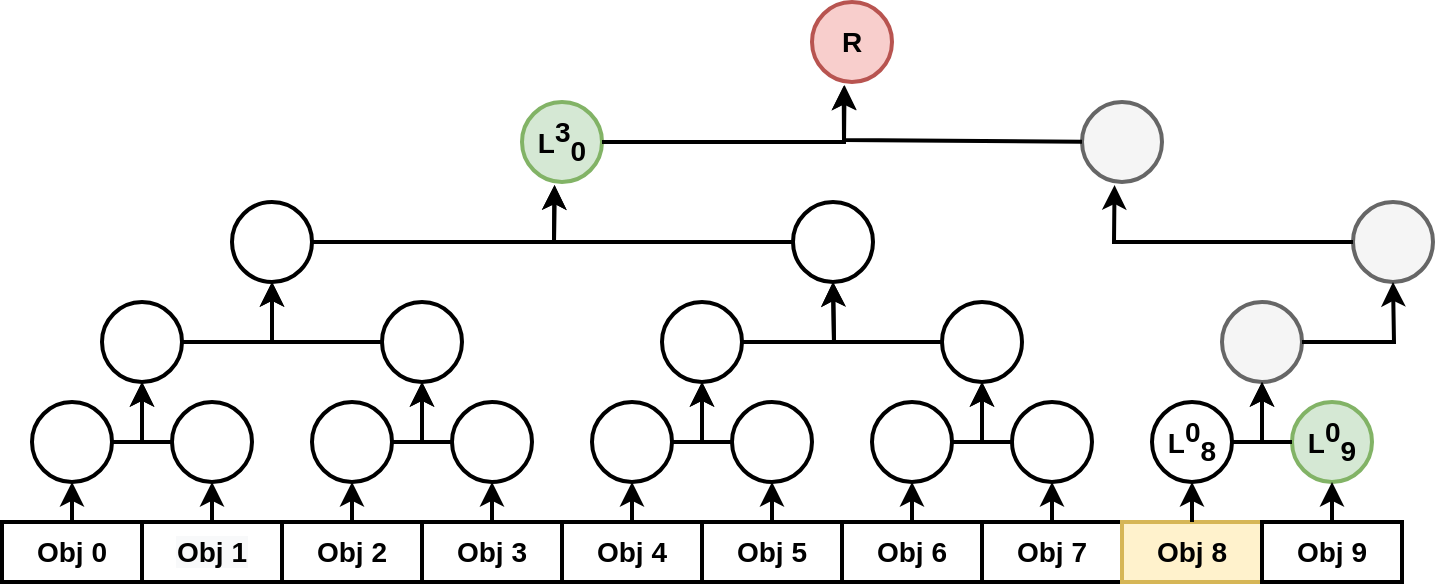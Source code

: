 <mxfile version="13.7.9"><diagram id="GzOgYw2bMC3IP-vDRVvN" name="Page-1"><mxGraphModel dx="1408" dy="720" grid="1" gridSize="10" guides="1" tooltips="1" connect="1" arrows="1" fold="1" page="1" pageScale="1" pageWidth="850" pageHeight="1100" math="0" shadow="0"><root><mxCell id="0"/><mxCell id="1" parent="0"/><mxCell id="Sn6Dn7UEEi_L516iYcXH-387" value="Obj 0" style="rounded=0;whiteSpace=wrap;html=1;fontSize=14;fontStyle=1;strokeWidth=2;" vertex="1" parent="1"><mxGeometry x="67" y="520" width="70" height="30" as="geometry"/></mxCell><mxCell id="Sn6Dn7UEEi_L516iYcXH-388" value="&lt;span style=&quot;color: rgb(0, 0, 0); font-family: helvetica; font-size: 14px; font-style: normal; letter-spacing: normal; text-align: center; text-indent: 0px; text-transform: none; word-spacing: 0px; background-color: rgb(248, 249, 250); display: inline; float: none;&quot;&gt;Obj 1&lt;/span&gt;" style="rounded=0;whiteSpace=wrap;html=1;fontSize=14;fontStyle=1;strokeWidth=2;" vertex="1" parent="1"><mxGeometry x="137" y="520" width="70" height="30" as="geometry"/></mxCell><mxCell id="Sn6Dn7UEEi_L516iYcXH-389" value="" style="ellipse;whiteSpace=wrap;html=1;aspect=fixed;fontSize=14;fontStyle=1;strokeWidth=2;" vertex="1" parent="1"><mxGeometry x="82" y="460" width="40" height="40" as="geometry"/></mxCell><mxCell id="Sn6Dn7UEEi_L516iYcXH-390" value="" style="ellipse;whiteSpace=wrap;html=1;aspect=fixed;fontSize=14;fontStyle=1;strokeWidth=2;" vertex="1" parent="1"><mxGeometry x="152" y="460" width="40" height="40" as="geometry"/></mxCell><mxCell id="Sn6Dn7UEEi_L516iYcXH-391" value="" style="ellipse;whiteSpace=wrap;html=1;aspect=fixed;fontSize=14;fontStyle=1;strokeWidth=2;" vertex="1" parent="1"><mxGeometry x="117" y="410" width="40" height="40" as="geometry"/></mxCell><mxCell id="Sn6Dn7UEEi_L516iYcXH-392" value="" style="endArrow=classic;html=1;entryX=0.5;entryY=1;entryDx=0;entryDy=0;exitX=0.5;exitY=0;exitDx=0;exitDy=0;fontSize=14;fontStyle=1;strokeWidth=2;" edge="1" parent="1" source="Sn6Dn7UEEi_L516iYcXH-387" target="Sn6Dn7UEEi_L516iYcXH-389"><mxGeometry width="50" height="50" relative="1" as="geometry"><mxPoint x="132" y="520" as="sourcePoint"/><mxPoint x="142" y="490" as="targetPoint"/></mxGeometry></mxCell><mxCell id="Sn6Dn7UEEi_L516iYcXH-393" value="" style="endArrow=classic;html=1;entryX=0.5;entryY=1;entryDx=0;entryDy=0;exitX=0.5;exitY=0;exitDx=0;exitDy=0;fontSize=14;fontStyle=1;strokeWidth=2;" edge="1" parent="1" source="Sn6Dn7UEEi_L516iYcXH-388" target="Sn6Dn7UEEi_L516iYcXH-390"><mxGeometry width="50" height="50" relative="1" as="geometry"><mxPoint x="277" y="520" as="sourcePoint"/><mxPoint x="277.023" y="480" as="targetPoint"/></mxGeometry></mxCell><mxCell id="Sn6Dn7UEEi_L516iYcXH-394" value="" style="endArrow=classic;html=1;entryX=0.5;entryY=1;entryDx=0;entryDy=0;rounded=0;fontSize=14;fontStyle=1;strokeWidth=2;" edge="1" parent="1" source="Sn6Dn7UEEi_L516iYcXH-389" target="Sn6Dn7UEEi_L516iYcXH-391"><mxGeometry width="50" height="50" relative="1" as="geometry"><mxPoint x="67" y="640" as="sourcePoint"/><mxPoint x="117" y="590" as="targetPoint"/><Array as="points"><mxPoint x="137" y="480"/></Array></mxGeometry></mxCell><mxCell id="Sn6Dn7UEEi_L516iYcXH-395" value="" style="endArrow=classic;html=1;rounded=0;exitX=0;exitY=0.5;exitDx=0;exitDy=0;entryX=0.5;entryY=1;entryDx=0;entryDy=0;fontSize=14;fontStyle=1;strokeWidth=2;" edge="1" parent="1" source="Sn6Dn7UEEi_L516iYcXH-390" target="Sn6Dn7UEEi_L516iYcXH-391"><mxGeometry width="50" height="50" relative="1" as="geometry"><mxPoint x="171.998" y="485.309" as="sourcePoint"/><mxPoint x="197" y="390" as="targetPoint"/><Array as="points"><mxPoint x="137" y="480"/></Array></mxGeometry></mxCell><mxCell id="Sn6Dn7UEEi_L516iYcXH-396" value="Obj 2" style="rounded=0;whiteSpace=wrap;html=1;fontSize=14;fontStyle=1;strokeWidth=2;" vertex="1" parent="1"><mxGeometry x="207" y="520" width="70" height="30" as="geometry"/></mxCell><mxCell id="Sn6Dn7UEEi_L516iYcXH-397" value="Obj 3" style="rounded=0;whiteSpace=wrap;html=1;fontSize=14;fontStyle=1;strokeWidth=2;" vertex="1" parent="1"><mxGeometry x="277" y="520" width="70" height="30" as="geometry"/></mxCell><mxCell id="Sn6Dn7UEEi_L516iYcXH-398" value="" style="ellipse;whiteSpace=wrap;html=1;aspect=fixed;fontSize=14;fontStyle=1;strokeWidth=2;" vertex="1" parent="1"><mxGeometry x="222" y="460" width="40" height="40" as="geometry"/></mxCell><mxCell id="Sn6Dn7UEEi_L516iYcXH-399" value="" style="ellipse;whiteSpace=wrap;html=1;aspect=fixed;fontSize=14;fontStyle=1;strokeWidth=2;" vertex="1" parent="1"><mxGeometry x="292" y="460" width="40" height="40" as="geometry"/></mxCell><mxCell id="Sn6Dn7UEEi_L516iYcXH-400" value="" style="ellipse;whiteSpace=wrap;html=1;aspect=fixed;fontSize=14;fontStyle=1;strokeWidth=2;" vertex="1" parent="1"><mxGeometry x="257" y="410" width="40" height="40" as="geometry"/></mxCell><mxCell id="Sn6Dn7UEEi_L516iYcXH-401" value="" style="endArrow=classic;html=1;entryX=0.5;entryY=1;entryDx=0;entryDy=0;exitX=0.5;exitY=0;exitDx=0;exitDy=0;fontSize=14;fontStyle=1;strokeWidth=2;" edge="1" parent="1" source="Sn6Dn7UEEi_L516iYcXH-396" target="Sn6Dn7UEEi_L516iYcXH-398"><mxGeometry width="50" height="50" relative="1" as="geometry"><mxPoint x="272" y="520" as="sourcePoint"/><mxPoint x="282" y="490" as="targetPoint"/></mxGeometry></mxCell><mxCell id="Sn6Dn7UEEi_L516iYcXH-402" value="" style="endArrow=classic;html=1;entryX=0.5;entryY=1;entryDx=0;entryDy=0;exitX=0.5;exitY=0;exitDx=0;exitDy=0;fontSize=14;fontStyle=1;strokeWidth=2;" edge="1" parent="1" source="Sn6Dn7UEEi_L516iYcXH-397" target="Sn6Dn7UEEi_L516iYcXH-399"><mxGeometry width="50" height="50" relative="1" as="geometry"><mxPoint x="417" y="520" as="sourcePoint"/><mxPoint x="417.023" y="480" as="targetPoint"/></mxGeometry></mxCell><mxCell id="Sn6Dn7UEEi_L516iYcXH-403" value="" style="endArrow=classic;html=1;entryX=0.5;entryY=1;entryDx=0;entryDy=0;rounded=0;fontSize=14;fontStyle=1;strokeWidth=2;" edge="1" parent="1" source="Sn6Dn7UEEi_L516iYcXH-398" target="Sn6Dn7UEEi_L516iYcXH-400"><mxGeometry width="50" height="50" relative="1" as="geometry"><mxPoint x="207" y="640" as="sourcePoint"/><mxPoint x="257" y="590" as="targetPoint"/><Array as="points"><mxPoint x="277" y="480"/></Array></mxGeometry></mxCell><mxCell id="Sn6Dn7UEEi_L516iYcXH-404" value="" style="endArrow=classic;html=1;rounded=0;exitX=0;exitY=0.5;exitDx=0;exitDy=0;entryX=0.5;entryY=1;entryDx=0;entryDy=0;fontSize=14;fontStyle=1;strokeWidth=2;" edge="1" parent="1" source="Sn6Dn7UEEi_L516iYcXH-399" target="Sn6Dn7UEEi_L516iYcXH-400"><mxGeometry width="50" height="50" relative="1" as="geometry"><mxPoint x="311.998" y="485.309" as="sourcePoint"/><mxPoint x="337" y="390" as="targetPoint"/><Array as="points"><mxPoint x="277" y="480"/></Array></mxGeometry></mxCell><mxCell id="Sn6Dn7UEEi_L516iYcXH-405" value="Obj 4" style="rounded=0;whiteSpace=wrap;html=1;fontSize=14;fontStyle=1;strokeWidth=2;" vertex="1" parent="1"><mxGeometry x="347" y="520" width="70" height="30" as="geometry"/></mxCell><mxCell id="Sn6Dn7UEEi_L516iYcXH-406" value="Obj 5" style="rounded=0;whiteSpace=wrap;html=1;fontSize=14;fontStyle=1;strokeWidth=2;" vertex="1" parent="1"><mxGeometry x="417" y="520" width="70" height="30" as="geometry"/></mxCell><mxCell id="Sn6Dn7UEEi_L516iYcXH-407" value="" style="ellipse;whiteSpace=wrap;html=1;aspect=fixed;fontSize=14;fontStyle=1;strokeWidth=2;" vertex="1" parent="1"><mxGeometry x="362" y="460" width="40" height="40" as="geometry"/></mxCell><mxCell id="Sn6Dn7UEEi_L516iYcXH-408" value="" style="ellipse;whiteSpace=wrap;html=1;aspect=fixed;fontSize=14;fontStyle=1;strokeWidth=2;" vertex="1" parent="1"><mxGeometry x="432" y="460" width="40" height="40" as="geometry"/></mxCell><mxCell id="Sn6Dn7UEEi_L516iYcXH-409" value="" style="ellipse;whiteSpace=wrap;html=1;aspect=fixed;fontSize=14;fontStyle=1;strokeWidth=2;" vertex="1" parent="1"><mxGeometry x="397" y="410" width="40" height="40" as="geometry"/></mxCell><mxCell id="Sn6Dn7UEEi_L516iYcXH-410" value="" style="endArrow=classic;html=1;entryX=0.5;entryY=1;entryDx=0;entryDy=0;exitX=0.5;exitY=0;exitDx=0;exitDy=0;fontSize=14;fontStyle=1;strokeWidth=2;" edge="1" parent="1" source="Sn6Dn7UEEi_L516iYcXH-405" target="Sn6Dn7UEEi_L516iYcXH-407"><mxGeometry width="50" height="50" relative="1" as="geometry"><mxPoint x="412" y="520" as="sourcePoint"/><mxPoint x="422" y="490" as="targetPoint"/></mxGeometry></mxCell><mxCell id="Sn6Dn7UEEi_L516iYcXH-411" value="" style="endArrow=classic;html=1;entryX=0.5;entryY=1;entryDx=0;entryDy=0;exitX=0.5;exitY=0;exitDx=0;exitDy=0;fontSize=14;fontStyle=1;strokeWidth=2;" edge="1" parent="1" source="Sn6Dn7UEEi_L516iYcXH-406" target="Sn6Dn7UEEi_L516iYcXH-408"><mxGeometry width="50" height="50" relative="1" as="geometry"><mxPoint x="557" y="520" as="sourcePoint"/><mxPoint x="557.023" y="480" as="targetPoint"/></mxGeometry></mxCell><mxCell id="Sn6Dn7UEEi_L516iYcXH-412" value="" style="endArrow=classic;html=1;entryX=0.5;entryY=1;entryDx=0;entryDy=0;rounded=0;fontSize=14;fontStyle=1;strokeWidth=2;" edge="1" parent="1" source="Sn6Dn7UEEi_L516iYcXH-407" target="Sn6Dn7UEEi_L516iYcXH-409"><mxGeometry width="50" height="50" relative="1" as="geometry"><mxPoint x="347" y="640" as="sourcePoint"/><mxPoint x="397" y="590" as="targetPoint"/><Array as="points"><mxPoint x="417" y="480"/></Array></mxGeometry></mxCell><mxCell id="Sn6Dn7UEEi_L516iYcXH-413" value="" style="endArrow=classic;html=1;rounded=0;exitX=0;exitY=0.5;exitDx=0;exitDy=0;entryX=0.5;entryY=1;entryDx=0;entryDy=0;fontSize=14;fontStyle=1;strokeWidth=2;" edge="1" parent="1" source="Sn6Dn7UEEi_L516iYcXH-408" target="Sn6Dn7UEEi_L516iYcXH-409"><mxGeometry width="50" height="50" relative="1" as="geometry"><mxPoint x="451.998" y="485.309" as="sourcePoint"/><mxPoint x="477" y="390" as="targetPoint"/><Array as="points"><mxPoint x="417" y="480"/></Array></mxGeometry></mxCell><mxCell id="Sn6Dn7UEEi_L516iYcXH-414" value="Obj 6" style="rounded=0;whiteSpace=wrap;html=1;fontSize=14;fontStyle=1;strokeWidth=2;" vertex="1" parent="1"><mxGeometry x="487" y="520" width="70" height="30" as="geometry"/></mxCell><mxCell id="Sn6Dn7UEEi_L516iYcXH-415" value="Obj 7" style="rounded=0;whiteSpace=wrap;html=1;fontSize=14;fontStyle=1;strokeWidth=2;" vertex="1" parent="1"><mxGeometry x="557" y="520" width="70" height="30" as="geometry"/></mxCell><mxCell id="Sn6Dn7UEEi_L516iYcXH-416" value="" style="ellipse;whiteSpace=wrap;html=1;aspect=fixed;fontSize=14;fontStyle=1;strokeWidth=2;" vertex="1" parent="1"><mxGeometry x="502" y="460" width="40" height="40" as="geometry"/></mxCell><mxCell id="Sn6Dn7UEEi_L516iYcXH-417" value="" style="ellipse;whiteSpace=wrap;html=1;aspect=fixed;fontSize=14;fontStyle=1;strokeWidth=2;" vertex="1" parent="1"><mxGeometry x="572" y="460" width="40" height="40" as="geometry"/></mxCell><mxCell id="Sn6Dn7UEEi_L516iYcXH-418" value="" style="ellipse;whiteSpace=wrap;html=1;aspect=fixed;fontSize=14;fontStyle=1;strokeWidth=2;" vertex="1" parent="1"><mxGeometry x="537" y="410" width="40" height="40" as="geometry"/></mxCell><mxCell id="Sn6Dn7UEEi_L516iYcXH-419" value="" style="endArrow=classic;html=1;entryX=0.5;entryY=1;entryDx=0;entryDy=0;exitX=0.5;exitY=0;exitDx=0;exitDy=0;fontSize=14;fontStyle=1;strokeWidth=2;" edge="1" parent="1" source="Sn6Dn7UEEi_L516iYcXH-414" target="Sn6Dn7UEEi_L516iYcXH-416"><mxGeometry width="50" height="50" relative="1" as="geometry"><mxPoint x="552" y="520" as="sourcePoint"/><mxPoint x="562" y="490" as="targetPoint"/></mxGeometry></mxCell><mxCell id="Sn6Dn7UEEi_L516iYcXH-420" value="" style="endArrow=classic;html=1;entryX=0.5;entryY=1;entryDx=0;entryDy=0;exitX=0.5;exitY=0;exitDx=0;exitDy=0;fontSize=14;fontStyle=1;strokeWidth=2;" edge="1" parent="1" source="Sn6Dn7UEEi_L516iYcXH-415" target="Sn6Dn7UEEi_L516iYcXH-417"><mxGeometry width="50" height="50" relative="1" as="geometry"><mxPoint x="697" y="520" as="sourcePoint"/><mxPoint x="697.023" y="480" as="targetPoint"/></mxGeometry></mxCell><mxCell id="Sn6Dn7UEEi_L516iYcXH-421" value="" style="endArrow=classic;html=1;entryX=0.5;entryY=1;entryDx=0;entryDy=0;rounded=0;fontSize=14;fontStyle=1;strokeWidth=2;" edge="1" parent="1" source="Sn6Dn7UEEi_L516iYcXH-416" target="Sn6Dn7UEEi_L516iYcXH-418"><mxGeometry width="50" height="50" relative="1" as="geometry"><mxPoint x="487" y="640" as="sourcePoint"/><mxPoint x="537" y="590" as="targetPoint"/><Array as="points"><mxPoint x="557" y="480"/></Array></mxGeometry></mxCell><mxCell id="Sn6Dn7UEEi_L516iYcXH-422" value="" style="endArrow=classic;html=1;rounded=0;exitX=0;exitY=0.5;exitDx=0;exitDy=0;entryX=0.5;entryY=1;entryDx=0;entryDy=0;fontSize=14;fontStyle=1;strokeWidth=2;" edge="1" parent="1" source="Sn6Dn7UEEi_L516iYcXH-417" target="Sn6Dn7UEEi_L516iYcXH-418"><mxGeometry width="50" height="50" relative="1" as="geometry"><mxPoint x="591.998" y="485.309" as="sourcePoint"/><mxPoint x="617" y="390" as="targetPoint"/><Array as="points"><mxPoint x="557" y="480"/></Array></mxGeometry></mxCell><mxCell id="Sn6Dn7UEEi_L516iYcXH-423" value="Obj 8" style="rounded=0;whiteSpace=wrap;html=1;fillColor=#fff2cc;strokeColor=#d6b656;fontSize=14;fontStyle=1;strokeWidth=2;" vertex="1" parent="1"><mxGeometry x="627" y="520" width="70" height="30" as="geometry"/></mxCell><mxCell id="Sn6Dn7UEEi_L516iYcXH-424" value="Obj 9" style="rounded=0;whiteSpace=wrap;html=1;fontSize=14;fontStyle=1;strokeWidth=2;" vertex="1" parent="1"><mxGeometry x="697" y="520" width="70" height="30" as="geometry"/></mxCell><mxCell id="Sn6Dn7UEEi_L516iYcXH-425" value="&lt;span style=&quot;font-family: helvetica; font-size: 14px;&quot;&gt;L&lt;/span&gt;&lt;sup style=&quot;font-family: helvetica; font-size: 14px;&quot;&gt;0&lt;/sup&gt;&lt;sub style=&quot;font-family: helvetica; font-size: 14px;&quot;&gt;8&lt;/sub&gt;" style="ellipse;whiteSpace=wrap;html=1;aspect=fixed;fontSize=14;fontStyle=1;strokeWidth=2;" vertex="1" parent="1"><mxGeometry x="642" y="460" width="40" height="40" as="geometry"/></mxCell><mxCell id="Sn6Dn7UEEi_L516iYcXH-426" value="&lt;span style=&quot;font-family: helvetica; font-size: 14px;&quot;&gt;L&lt;/span&gt;&lt;sup style=&quot;font-family: helvetica; font-size: 14px;&quot;&gt;0&lt;/sup&gt;&lt;sub style=&quot;font-family: helvetica; font-size: 14px;&quot;&gt;9&lt;/sub&gt;" style="ellipse;whiteSpace=wrap;html=1;aspect=fixed;fillColor=#d5e8d4;strokeColor=#82b366;fontSize=14;fontStyle=1;strokeWidth=2;" vertex="1" parent="1"><mxGeometry x="712" y="460" width="40" height="40" as="geometry"/></mxCell><mxCell id="Sn6Dn7UEEi_L516iYcXH-427" value="" style="ellipse;whiteSpace=wrap;html=1;aspect=fixed;fillColor=#f5f5f5;strokeColor=#666666;fontColor=#333333;fontSize=14;fontStyle=1;strokeWidth=2;" vertex="1" parent="1"><mxGeometry x="677" y="410" width="40" height="40" as="geometry"/></mxCell><mxCell id="Sn6Dn7UEEi_L516iYcXH-428" value="" style="endArrow=classic;html=1;entryX=0.5;entryY=1;entryDx=0;entryDy=0;exitX=0.5;exitY=0;exitDx=0;exitDy=0;fontSize=14;fontStyle=1;strokeWidth=2;" edge="1" parent="1" source="Sn6Dn7UEEi_L516iYcXH-423" target="Sn6Dn7UEEi_L516iYcXH-425"><mxGeometry width="50" height="50" relative="1" as="geometry"><mxPoint x="692" y="520" as="sourcePoint"/><mxPoint x="702" y="490" as="targetPoint"/></mxGeometry></mxCell><mxCell id="Sn6Dn7UEEi_L516iYcXH-429" value="" style="endArrow=classic;html=1;entryX=0.5;entryY=1;entryDx=0;entryDy=0;exitX=0.5;exitY=0;exitDx=0;exitDy=0;fontSize=14;fontStyle=1;strokeWidth=2;" edge="1" parent="1" source="Sn6Dn7UEEi_L516iYcXH-424" target="Sn6Dn7UEEi_L516iYcXH-426"><mxGeometry width="50" height="50" relative="1" as="geometry"><mxPoint x="837" y="520" as="sourcePoint"/><mxPoint x="837.023" y="480" as="targetPoint"/></mxGeometry></mxCell><mxCell id="Sn6Dn7UEEi_L516iYcXH-430" value="" style="endArrow=classic;html=1;entryX=0.5;entryY=1;entryDx=0;entryDy=0;rounded=0;fontSize=14;fontStyle=1;strokeWidth=2;" edge="1" parent="1" source="Sn6Dn7UEEi_L516iYcXH-425" target="Sn6Dn7UEEi_L516iYcXH-427"><mxGeometry width="50" height="50" relative="1" as="geometry"><mxPoint x="627" y="640" as="sourcePoint"/><mxPoint x="677" y="590" as="targetPoint"/><Array as="points"><mxPoint x="697" y="480"/></Array></mxGeometry></mxCell><mxCell id="Sn6Dn7UEEi_L516iYcXH-431" value="" style="endArrow=classic;html=1;rounded=0;exitX=0;exitY=0.5;exitDx=0;exitDy=0;entryX=0.5;entryY=1;entryDx=0;entryDy=0;fontSize=14;fontStyle=1;strokeWidth=2;" edge="1" parent="1" source="Sn6Dn7UEEi_L516iYcXH-426" target="Sn6Dn7UEEi_L516iYcXH-427"><mxGeometry width="50" height="50" relative="1" as="geometry"><mxPoint x="731.998" y="485.309" as="sourcePoint"/><mxPoint x="757" y="390" as="targetPoint"/><Array as="points"><mxPoint x="697" y="480"/></Array></mxGeometry></mxCell><mxCell id="Sn6Dn7UEEi_L516iYcXH-432" value="" style="ellipse;whiteSpace=wrap;html=1;aspect=fixed;fontSize=14;fontStyle=1;strokeWidth=2;" vertex="1" parent="1"><mxGeometry x="182" y="360" width="40" height="40" as="geometry"/></mxCell><mxCell id="Sn6Dn7UEEi_L516iYcXH-433" value="" style="endArrow=classic;html=1;entryX=0.5;entryY=1;entryDx=0;entryDy=0;rounded=0;exitX=1;exitY=0.5;exitDx=0;exitDy=0;fontSize=14;fontStyle=1;strokeWidth=2;" edge="1" parent="1" source="Sn6Dn7UEEi_L516iYcXH-391" target="Sn6Dn7UEEi_L516iYcXH-432"><mxGeometry width="50" height="50" relative="1" as="geometry"><mxPoint x="167" y="433" as="sourcePoint"/><mxPoint x="147" y="460" as="targetPoint"/><Array as="points"><mxPoint x="202" y="430"/></Array></mxGeometry></mxCell><mxCell id="Sn6Dn7UEEi_L516iYcXH-434" value="" style="endArrow=classic;html=1;entryX=0.5;entryY=1;entryDx=0;entryDy=0;rounded=0;exitX=0;exitY=0.5;exitDx=0;exitDy=0;fontSize=14;fontStyle=1;strokeWidth=2;" edge="1" parent="1" source="Sn6Dn7UEEi_L516iYcXH-400" target="Sn6Dn7UEEi_L516iYcXH-432"><mxGeometry width="50" height="50" relative="1" as="geometry"><mxPoint x="166.6" y="443.2" as="sourcePoint"/><mxPoint x="222.2" y="410" as="targetPoint"/><Array as="points"><mxPoint x="202" y="430"/></Array></mxGeometry></mxCell><mxCell id="Sn6Dn7UEEi_L516iYcXH-435" value="" style="ellipse;whiteSpace=wrap;html=1;aspect=fixed;fontSize=14;fontStyle=1;strokeWidth=2;" vertex="1" parent="1"><mxGeometry x="462.5" y="360" width="40" height="40" as="geometry"/></mxCell><mxCell id="Sn6Dn7UEEi_L516iYcXH-436" value="" style="endArrow=classic;html=1;entryX=0.5;entryY=1;entryDx=0;entryDy=0;rounded=0;exitX=1;exitY=0.5;exitDx=0;exitDy=0;fontSize=14;fontStyle=1;strokeWidth=2;" edge="1" parent="1" source="Sn6Dn7UEEi_L516iYcXH-409" target="Sn6Dn7UEEi_L516iYcXH-435"><mxGeometry width="50" height="50" relative="1" as="geometry"><mxPoint x="437.214" y="435.143" as="sourcePoint"/><mxPoint x="427.5" y="465" as="targetPoint"/><Array as="points"><mxPoint x="483" y="430"/></Array></mxGeometry></mxCell><mxCell id="Sn6Dn7UEEi_L516iYcXH-437" value="" style="endArrow=classic;html=1;entryX=0.5;entryY=1;entryDx=0;entryDy=0;rounded=0;exitX=0;exitY=0.5;exitDx=0;exitDy=0;fontSize=14;fontStyle=1;strokeWidth=2;" edge="1" parent="1" source="Sn6Dn7UEEi_L516iYcXH-418" target="Sn6Dn7UEEi_L516iYcXH-435"><mxGeometry width="50" height="50" relative="1" as="geometry"><mxPoint x="537.214" y="435.143" as="sourcePoint"/><mxPoint x="502.7" y="415" as="targetPoint"/><Array as="points"><mxPoint x="483" y="430"/></Array></mxGeometry></mxCell><mxCell id="Sn6Dn7UEEi_L516iYcXH-438" value="" style="endArrow=classic;html=1;entryX=0.407;entryY=1.039;entryDx=0;entryDy=0;entryPerimeter=0;strokeColor=#000000;rounded=0;fontSize=14;fontStyle=1;strokeWidth=2;" edge="1" parent="1" target="Sn6Dn7UEEi_L516iYcXH-439"><mxGeometry width="50" height="50" relative="1" as="geometry"><mxPoint x="222" y="380" as="sourcePoint"/><mxPoint x="327" y="380" as="targetPoint"/><Array as="points"><mxPoint x="343" y="380"/></Array></mxGeometry></mxCell><mxCell id="Sn6Dn7UEEi_L516iYcXH-439" value="&lt;span style=&quot;font-family: helvetica; font-size: 14px;&quot;&gt;L&lt;/span&gt;&lt;sup style=&quot;font-family: helvetica; font-size: 14px;&quot;&gt;3&lt;/sup&gt;&lt;sub style=&quot;font-family: helvetica; font-size: 14px;&quot;&gt;0&lt;/sub&gt;" style="ellipse;whiteSpace=wrap;html=1;aspect=fixed;fillColor=#d5e8d4;strokeColor=#82b366;fontSize=14;fontStyle=1;strokeWidth=2;" vertex="1" parent="1"><mxGeometry x="327" y="310" width="40" height="40" as="geometry"/></mxCell><mxCell id="Sn6Dn7UEEi_L516iYcXH-440" value="" style="endArrow=classic;html=1;entryX=0.407;entryY=1.039;entryDx=0;entryDy=0;entryPerimeter=0;strokeColor=#000000;rounded=0;exitX=0;exitY=0.5;exitDx=0;exitDy=0;fontSize=14;fontStyle=1;strokeWidth=2;" edge="1" parent="1" source="Sn6Dn7UEEi_L516iYcXH-435" target="Sn6Dn7UEEi_L516iYcXH-439"><mxGeometry width="50" height="50" relative="1" as="geometry"><mxPoint x="232" y="390" as="sourcePoint"/><mxPoint x="353.286" y="361.571" as="targetPoint"/><Array as="points"><mxPoint x="343" y="380"/></Array></mxGeometry></mxCell><mxCell id="Sn6Dn7UEEi_L516iYcXH-441" value="" style="ellipse;whiteSpace=wrap;html=1;aspect=fixed;fillColor=#f5f5f5;strokeColor=#666666;fontColor=#333333;fontSize=14;fontStyle=1;strokeWidth=2;" vertex="1" parent="1"><mxGeometry x="742.5" y="360" width="40" height="40" as="geometry"/></mxCell><mxCell id="Sn6Dn7UEEi_L516iYcXH-442" value="" style="endArrow=classic;html=1;entryX=0.5;entryY=1;entryDx=0;entryDy=0;rounded=0;fontSize=14;fontStyle=1;strokeWidth=2;" edge="1" parent="1" source="Sn6Dn7UEEi_L516iYcXH-427" target="Sn6Dn7UEEi_L516iYcXH-441"><mxGeometry width="50" height="50" relative="1" as="geometry"><mxPoint x="717.023" y="430" as="sourcePoint"/><mxPoint x="707.5" y="465" as="targetPoint"/><Array as="points"><mxPoint x="763" y="430"/></Array></mxGeometry></mxCell><mxCell id="Sn6Dn7UEEi_L516iYcXH-443" value="" style="ellipse;whiteSpace=wrap;html=1;aspect=fixed;fillColor=#f5f5f5;strokeColor=#666666;fontColor=#333333;fontSize=14;fontStyle=1;strokeWidth=2;" vertex="1" parent="1"><mxGeometry x="607" y="310" width="40" height="40" as="geometry"/></mxCell><mxCell id="Sn6Dn7UEEi_L516iYcXH-444" value="" style="endArrow=classic;html=1;entryX=0.407;entryY=1.039;entryDx=0;entryDy=0;entryPerimeter=0;strokeColor=#000000;rounded=0;fontSize=14;fontStyle=1;strokeWidth=2;" edge="1" parent="1" source="Sn6Dn7UEEi_L516iYcXH-441" target="Sn6Dn7UEEi_L516iYcXH-443"><mxGeometry width="50" height="50" relative="1" as="geometry"><mxPoint x="742.333" y="380" as="sourcePoint"/><mxPoint x="633.286" y="361.571" as="targetPoint"/><Array as="points"><mxPoint x="623" y="380"/></Array></mxGeometry></mxCell><mxCell id="Sn6Dn7UEEi_L516iYcXH-445" value="" style="endArrow=classic;html=1;entryX=0.407;entryY=1.039;entryDx=0;entryDy=0;entryPerimeter=0;strokeColor=#000000;rounded=0;fontSize=14;fontStyle=1;strokeWidth=2;" edge="1" parent="1" source="Sn6Dn7UEEi_L516iYcXH-439" target="Sn6Dn7UEEi_L516iYcXH-446"><mxGeometry width="50" height="50" relative="1" as="geometry"><mxPoint x="367" y="330" as="sourcePoint"/><mxPoint x="472" y="330" as="targetPoint"/><Array as="points"><mxPoint x="488" y="330"/></Array></mxGeometry></mxCell><mxCell id="Sn6Dn7UEEi_L516iYcXH-446" value="R" style="ellipse;whiteSpace=wrap;html=1;aspect=fixed;fillColor=#f8cecc;strokeColor=#b85450;fontSize=14;fontStyle=1;strokeWidth=2;" vertex="1" parent="1"><mxGeometry x="472" y="260" width="40" height="40" as="geometry"/></mxCell><mxCell id="Sn6Dn7UEEi_L516iYcXH-447" value="" style="endArrow=classic;html=1;entryX=0.396;entryY=1.046;entryDx=0;entryDy=0;entryPerimeter=0;strokeColor=#000000;rounded=0;fontSize=14;fontStyle=1;strokeWidth=2;" edge="1" parent="1" source="Sn6Dn7UEEi_L516iYcXH-443" target="Sn6Dn7UEEi_L516iYcXH-446"><mxGeometry width="50" height="50" relative="1" as="geometry"><mxPoint x="377" y="340" as="sourcePoint"/><mxPoint x="498.429" y="311.286" as="targetPoint"/><Array as="points"><mxPoint x="488" y="329"/></Array></mxGeometry></mxCell></root></mxGraphModel></diagram></mxfile>
